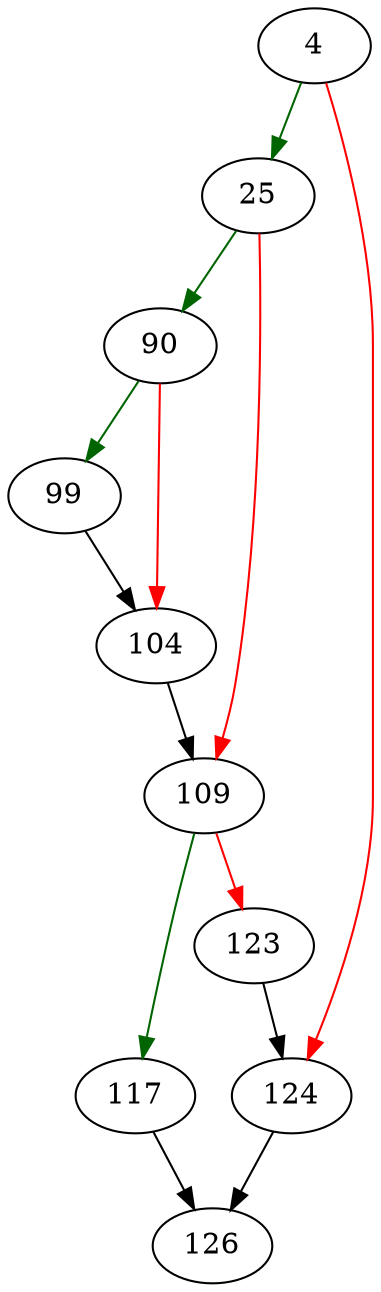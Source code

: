 strict digraph "tokenExpr" {
	// Node definitions.
	4 [entry=true];
	25;
	124;
	90;
	109;
	99;
	104;
	117;
	123;
	126;

	// Edge definitions.
	4 -> 25 [
		color=darkgreen
		cond=true
	];
	4 -> 124 [
		color=red
		cond=false
	];
	25 -> 90 [
		color=darkgreen
		cond=true
	];
	25 -> 109 [
		color=red
		cond=false
	];
	124 -> 126;
	90 -> 99 [
		color=darkgreen
		cond=true
	];
	90 -> 104 [
		color=red
		cond=false
	];
	109 -> 117 [
		color=darkgreen
		cond=true
	];
	109 -> 123 [
		color=red
		cond=false
	];
	99 -> 104;
	104 -> 109;
	117 -> 126;
	123 -> 124;
}